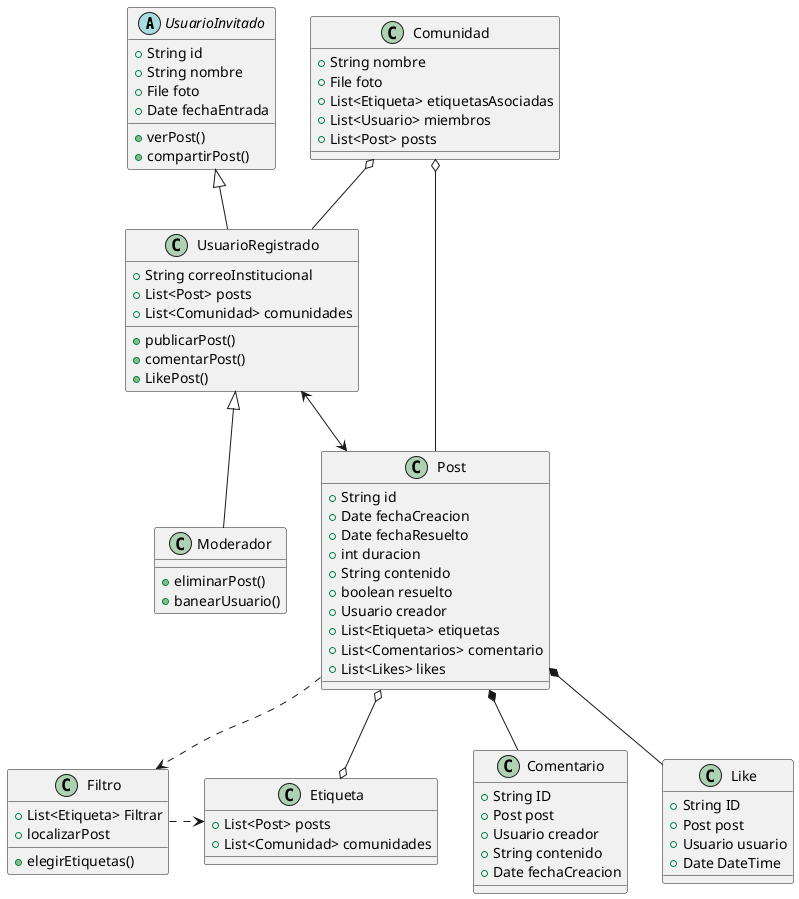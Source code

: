 @startuml

abstract class UsuarioInvitado {
    +String id
    +String nombre
    +File foto
    +Date fechaEntrada
    +verPost()
    +compartirPost()
}

class UsuarioRegistrado {
    +String correoInstitucional
    +List<Post> posts
    +List<Comunidad> comunidades
    +publicarPost()
    +comentarPost()
    +LikePost()
}

class Moderador {
    +eliminarPost()
    +banearUsuario()
}

class Post {
    +String id
    +Date fechaCreacion
    +Date fechaResuelto
    +int duracion
    +String contenido
    +boolean resuelto
    +Usuario creador
    +List<Etiqueta> etiquetas
    +List<Comentarios> comentario
    +List<Likes> likes
}
class Etiqueta {
     +List<Post> posts
     +List<Comunidad> comunidades
}

class Comunidad{
    +String nombre
    +File foto
    +List<Etiqueta> etiquetasAsociadas
    +List<Usuario> miembros
    +List<Post> posts
}

class Filtro{
    +List<Etiqueta> Filtrar
    +elegirEtiquetas()
    +localizarPost
}

class Comentario{
    +String ID
    +Post post
    +Usuario creador
    +String contenido
    +Date fechaCreacion
}

class Like{
    +String ID
    +Post post
    +Usuario usuario
    +Date DateTime
}

Comunidad o-- UsuarioRegistrado
Comunidad o-- Post
UsuarioRegistrado <--> Post
UsuarioInvitado <|-- UsuarioRegistrado
UsuarioRegistrado <|-- Moderador
Post o--o Etiqueta
Post *-- Like
Post *-- Comentario
Post ..> Filtro
Filtro .> Etiqueta


@enduml